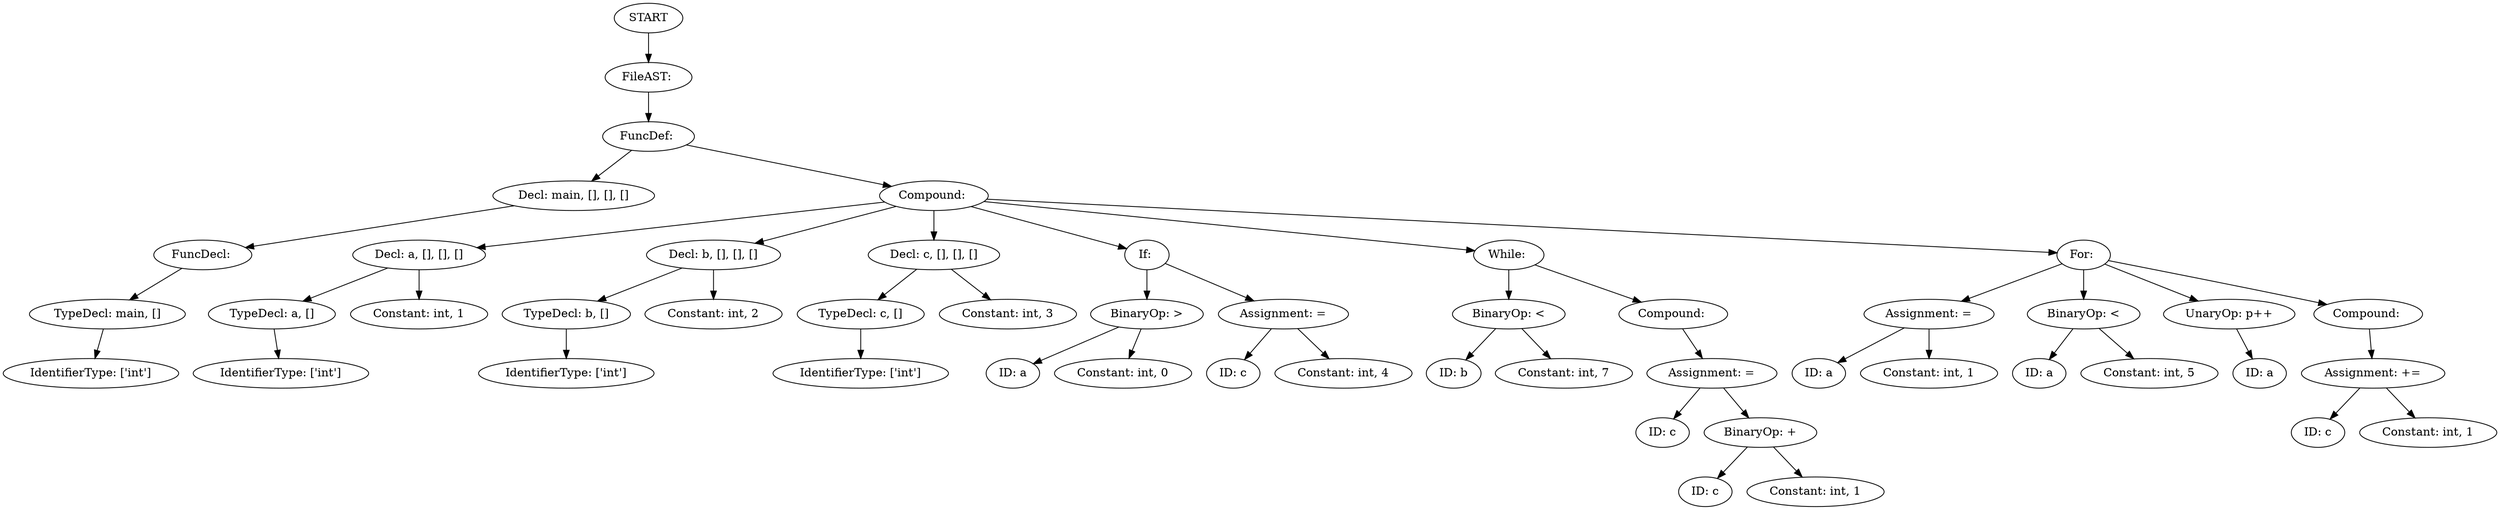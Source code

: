 digraph G1{
Node0[label="START"]
Node1[label="FileAST: "];
Node2[label="FuncDef: "];
Node3[label="Decl: main, [], [], []"];
Node4[label="FuncDecl: "];
Node5[label="TypeDecl: main, []"];
Node6[label="IdentifierType: ['int']"];
Node7[label="Compound: "];
Node8[label="Decl: a, [], [], []"];
Node9[label="TypeDecl: a, []"];
Node10[label="IdentifierType: ['int']"];
Node11[label="Constant: int, 1"];
Node12[label="Decl: b, [], [], []"];
Node13[label="TypeDecl: b, []"];
Node14[label="IdentifierType: ['int']"];
Node15[label="Constant: int, 2"];
Node16[label="Decl: c, [], [], []"];
Node17[label="TypeDecl: c, []"];
Node18[label="IdentifierType: ['int']"];
Node19[label="Constant: int, 3"];
Node20[label="If: "];
Node21[label="BinaryOp: >"];
Node22[label="ID: a"];
Node23[label="Constant: int, 0"];
Node24[label="Assignment: ="];
Node25[label="ID: c"];
Node26[label="Constant: int, 4"];
Node27[label="While: "];
Node28[label="BinaryOp: <"];
Node29[label="ID: b"];
Node30[label="Constant: int, 7"];
Node31[label="Compound: "];
Node32[label="Assignment: ="];
Node33[label="ID: c"];
Node34[label="BinaryOp: +"];
Node35[label="ID: c"];
Node36[label="Constant: int, 1"];
Node37[label="For: "];
Node38[label="Assignment: ="];
Node39[label="ID: a"];
Node40[label="Constant: int, 1"];
Node41[label="BinaryOp: <"];
Node42[label="ID: a"];
Node43[label="Constant: int, 5"];
Node44[label="UnaryOp: p++"];
Node45[label="ID: a"];
Node46[label="Compound: "];
Node47[label="Assignment: +="];
Node48[label="ID: c"];
Node49[label="Constant: int, 1"];
Node0->Node1;
Node1->Node2;
Node2->Node3;
Node3->Node4;
Node4->Node5;
Node5->Node6;
Node2->Node7;
Node7->Node8;
Node8->Node9;
Node9->Node10;
Node8->Node11;
Node7->Node12;
Node12->Node13;
Node13->Node14;
Node12->Node15;
Node7->Node16;
Node16->Node17;
Node17->Node18;
Node16->Node19;
Node7->Node20;
Node20->Node21;
Node21->Node22;
Node21->Node23;
Node20->Node24;
Node24->Node25;
Node24->Node26;
Node7->Node27;
Node27->Node28;
Node28->Node29;
Node28->Node30;
Node27->Node31;
Node31->Node32;
Node32->Node33;
Node32->Node34;
Node34->Node35;
Node34->Node36;
Node7->Node37;
Node37->Node38;
Node38->Node39;
Node38->Node40;
Node37->Node41;
Node41->Node42;
Node41->Node43;
Node37->Node44;
Node44->Node45;
Node37->Node46;
Node46->Node47;
Node47->Node48;
Node47->Node49;
}
